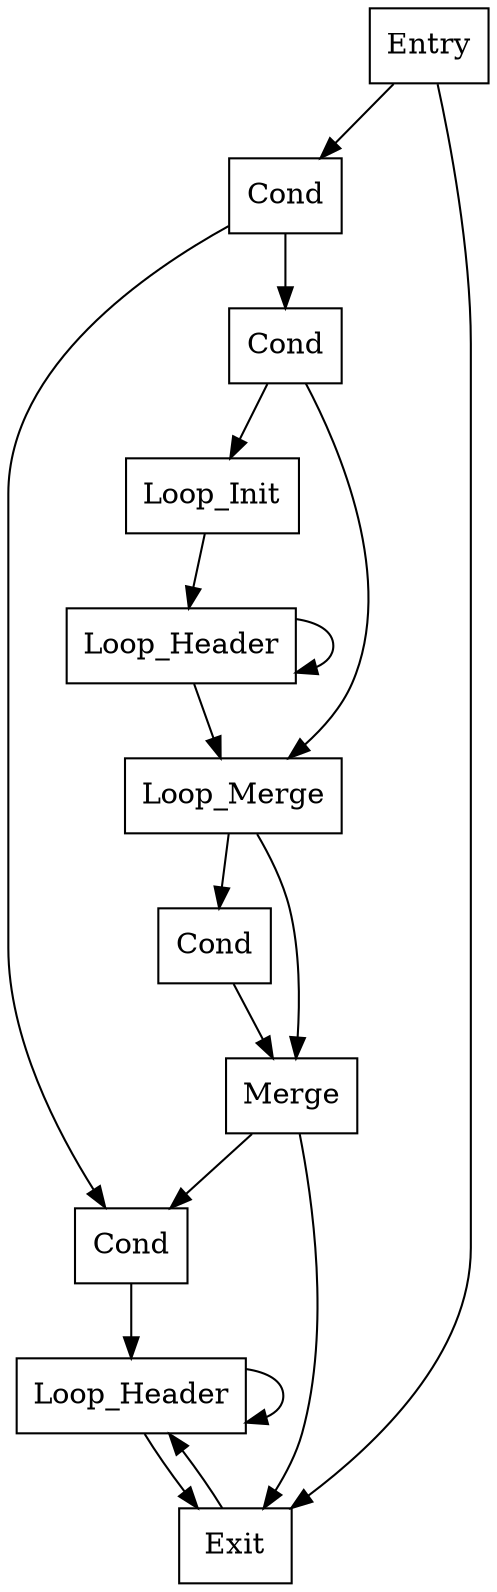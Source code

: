 digraph CFG {
    node[shape=box];
    2[label="Entry"];
    4[label="Cond"];
    9[label="Cond"];
    16[label="Loop_Init"];
    18[label="Loop_Header"];
    55[label="Loop_Merge"];
    62[label="Cond"];
    77[label="Merge"];
    83[label="Cond"];
    86[label="Exit"];
    88[label="Loop_Header"];

    2 -> 4[label=""];
    2 -> 86[label=""];
    4 -> 9[label=""];
    4 -> 83[label=""];
    9 -> 16[label=""];
    9 -> 55[label=""];
    16 -> 18[label=""];
    18 -> 18[label=""];
    18 -> 55[label=""];
    55 -> 62[label=""];
    55 -> 77[label=""];
    62 -> 77[label=""];
    77 -> 83[label=""];
    77 -> 86[label=""];
    83 -> 88[label=""];
    86 -> 88[label=""];
    88 -> 88[label=""];
    88 -> 86[label=""];
}